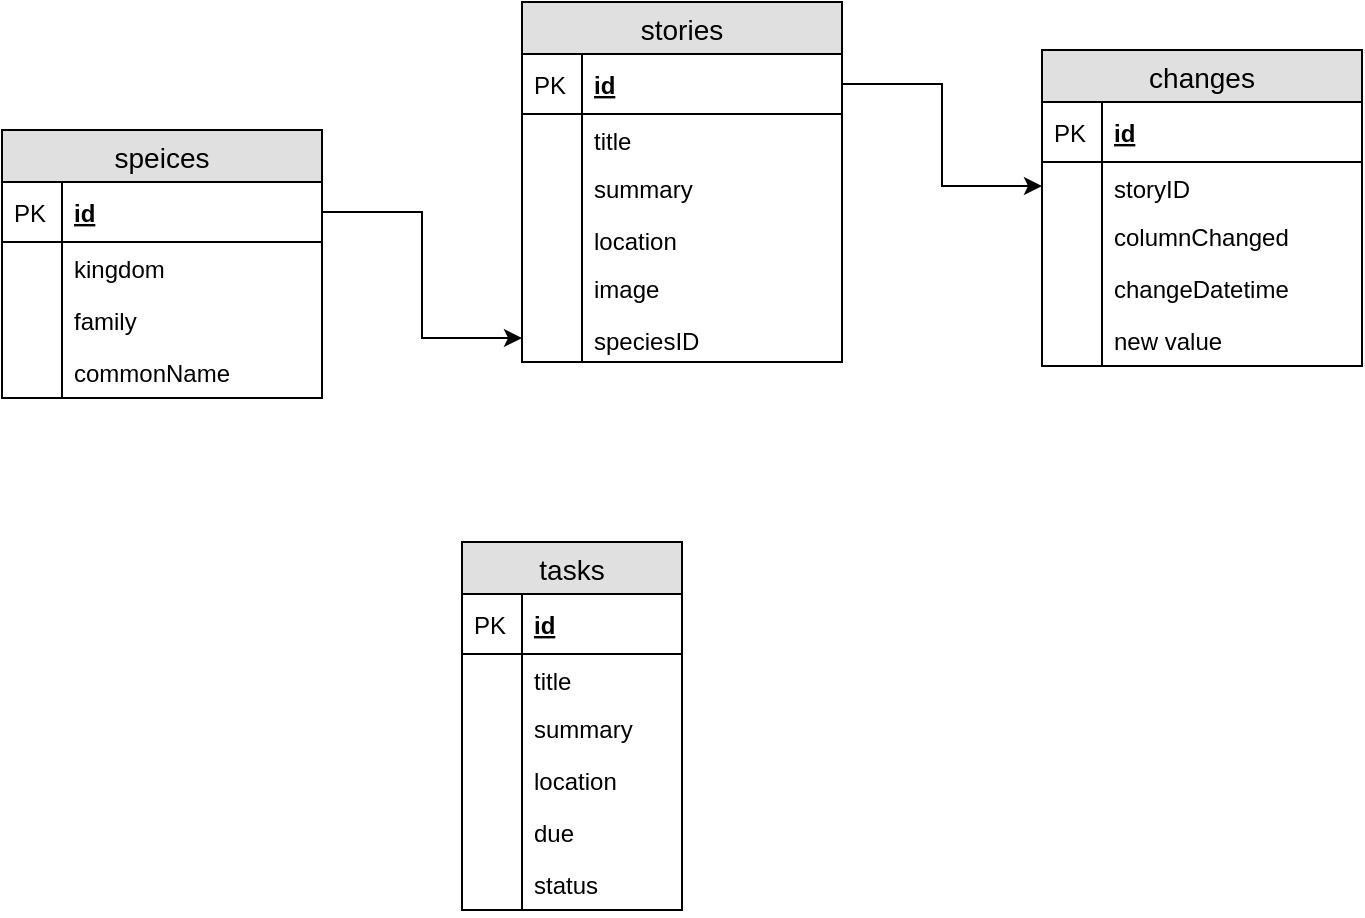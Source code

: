 <mxfile version="13.0.1" type="device"><diagram id="EEhKZ5W4JTLJz8EPN2Xo" name="Page-1"><mxGraphModel dx="1123" dy="829" grid="1" gridSize="10" guides="1" tooltips="1" connect="1" arrows="1" fold="1" page="1" pageScale="1" pageWidth="1654" pageHeight="1169" math="0" shadow="0"><root><mxCell id="0"/><mxCell id="1" parent="0"/><mxCell id="TkRpWJEvrFnEcF9uA4BI-29" value="speices" style="swimlane;fontStyle=0;childLayout=stackLayout;horizontal=1;startSize=26;fillColor=#e0e0e0;horizontalStack=0;resizeParent=1;resizeParentMax=0;resizeLast=0;collapsible=1;marginBottom=0;swimlaneFillColor=#ffffff;align=center;fontSize=14;fontColor=#000000;" parent="1" vertex="1"><mxGeometry x="70" y="300" width="160" height="134" as="geometry"/></mxCell><mxCell id="TkRpWJEvrFnEcF9uA4BI-30" value="id" style="shape=partialRectangle;top=0;left=0;right=0;bottom=1;align=left;verticalAlign=middle;fillColor=none;spacingLeft=34;spacingRight=4;overflow=hidden;rotatable=0;points=[[0,0.5],[1,0.5]];portConstraint=eastwest;dropTarget=0;fontStyle=5;fontSize=12;fontColor=#000000;" parent="TkRpWJEvrFnEcF9uA4BI-29" vertex="1"><mxGeometry y="26" width="160" height="30" as="geometry"/></mxCell><mxCell id="TkRpWJEvrFnEcF9uA4BI-31" value="PK" style="shape=partialRectangle;top=0;left=0;bottom=0;fillColor=none;align=left;verticalAlign=middle;spacingLeft=4;spacingRight=4;overflow=hidden;rotatable=0;points=[];portConstraint=eastwest;part=1;fontSize=12;fontColor=#000000;" parent="TkRpWJEvrFnEcF9uA4BI-30" vertex="1" connectable="0"><mxGeometry width="30" height="30" as="geometry"/></mxCell><mxCell id="TkRpWJEvrFnEcF9uA4BI-34" value="kingdom" style="shape=partialRectangle;top=0;left=0;right=0;bottom=0;align=left;verticalAlign=top;fillColor=none;spacingLeft=34;spacingRight=4;overflow=hidden;rotatable=0;points=[[0,0.5],[1,0.5]];portConstraint=eastwest;dropTarget=0;fontSize=12;fontColor=#000000;" parent="TkRpWJEvrFnEcF9uA4BI-29" vertex="1"><mxGeometry y="56" width="160" height="26" as="geometry"/></mxCell><mxCell id="TkRpWJEvrFnEcF9uA4BI-35" value="" style="shape=partialRectangle;top=0;left=0;bottom=0;fillColor=none;align=left;verticalAlign=top;spacingLeft=4;spacingRight=4;overflow=hidden;rotatable=0;points=[];portConstraint=eastwest;part=1;fontSize=12;fontColor=#000000;" parent="TkRpWJEvrFnEcF9uA4BI-34" vertex="1" connectable="0"><mxGeometry width="30" height="26" as="geometry"/></mxCell><mxCell id="TkRpWJEvrFnEcF9uA4BI-36" value="family" style="shape=partialRectangle;top=0;left=0;right=0;bottom=0;align=left;verticalAlign=top;fillColor=none;spacingLeft=34;spacingRight=4;overflow=hidden;rotatable=0;points=[[0,0.5],[1,0.5]];portConstraint=eastwest;dropTarget=0;fontSize=12;fontColor=#000000;" parent="TkRpWJEvrFnEcF9uA4BI-29" vertex="1"><mxGeometry y="82" width="160" height="26" as="geometry"/></mxCell><mxCell id="TkRpWJEvrFnEcF9uA4BI-37" value="" style="shape=partialRectangle;top=0;left=0;bottom=0;fillColor=none;align=left;verticalAlign=top;spacingLeft=4;spacingRight=4;overflow=hidden;rotatable=0;points=[];portConstraint=eastwest;part=1;fontSize=12;fontColor=#000000;" parent="TkRpWJEvrFnEcF9uA4BI-36" vertex="1" connectable="0"><mxGeometry width="30" height="26" as="geometry"/></mxCell><mxCell id="TkRpWJEvrFnEcF9uA4BI-38" value="commonName" style="shape=partialRectangle;top=0;left=0;right=0;bottom=0;align=left;verticalAlign=top;fillColor=none;spacingLeft=34;spacingRight=4;overflow=hidden;rotatable=0;points=[[0,0.5],[1,0.5]];portConstraint=eastwest;dropTarget=0;fontSize=12;fontColor=#000000;" parent="TkRpWJEvrFnEcF9uA4BI-29" vertex="1"><mxGeometry y="108" width="160" height="26" as="geometry"/></mxCell><mxCell id="TkRpWJEvrFnEcF9uA4BI-39" value="" style="shape=partialRectangle;top=0;left=0;bottom=0;fillColor=none;align=left;verticalAlign=top;spacingLeft=4;spacingRight=4;overflow=hidden;rotatable=0;points=[];portConstraint=eastwest;part=1;fontSize=12;fontColor=#000000;" parent="TkRpWJEvrFnEcF9uA4BI-38" vertex="1" connectable="0"><mxGeometry width="30" height="26" as="geometry"/></mxCell><mxCell id="TkRpWJEvrFnEcF9uA4BI-43" style="edgeStyle=orthogonalEdgeStyle;rounded=0;orthogonalLoop=1;jettySize=auto;html=1;exitX=1;exitY=0.5;exitDx=0;exitDy=0;entryX=0;entryY=0.5;entryDx=0;entryDy=0;" parent="1" source="TkRpWJEvrFnEcF9uA4BI-30" target="TkRpWJEvrFnEcF9uA4BI-27" edge="1"><mxGeometry relative="1" as="geometry"/></mxCell><mxCell id="TkRpWJEvrFnEcF9uA4BI-45" style="edgeStyle=orthogonalEdgeStyle;rounded=0;orthogonalLoop=1;jettySize=auto;html=1;exitX=1;exitY=0.5;exitDx=0;exitDy=0;entryX=0;entryY=0.5;entryDx=0;entryDy=0;" parent="1" source="FgcwcCKLsDNJo95z20K6-2" target="TkRpWJEvrFnEcF9uA4BI-4" edge="1"><mxGeometry relative="1" as="geometry"/></mxCell><mxCell id="TkRpWJEvrFnEcF9uA4BI-1" value="changes" style="swimlane;fontStyle=0;childLayout=stackLayout;horizontal=1;startSize=26;fillColor=#e0e0e0;horizontalStack=0;resizeParent=1;resizeParentMax=0;resizeLast=0;collapsible=1;marginBottom=0;swimlaneFillColor=#ffffff;align=center;fontSize=14;fontColor=#000000;" parent="1" vertex="1"><mxGeometry x="590" y="260" width="160" height="158" as="geometry"/></mxCell><mxCell id="TkRpWJEvrFnEcF9uA4BI-2" value="id" style="shape=partialRectangle;top=0;left=0;right=0;bottom=1;align=left;verticalAlign=middle;fillColor=none;spacingLeft=34;spacingRight=4;overflow=hidden;rotatable=0;points=[[0,0.5],[1,0.5]];portConstraint=eastwest;dropTarget=0;fontStyle=5;fontSize=12;fontColor=#000000;" parent="TkRpWJEvrFnEcF9uA4BI-1" vertex="1"><mxGeometry y="26" width="160" height="30" as="geometry"/></mxCell><mxCell id="TkRpWJEvrFnEcF9uA4BI-3" value="PK" style="shape=partialRectangle;top=0;left=0;bottom=0;fillColor=none;align=left;verticalAlign=middle;spacingLeft=4;spacingRight=4;overflow=hidden;rotatable=0;points=[];portConstraint=eastwest;part=1;fontSize=12;fontColor=#000000;" parent="TkRpWJEvrFnEcF9uA4BI-2" vertex="1" connectable="0"><mxGeometry width="30" height="30" as="geometry"/></mxCell><mxCell id="TkRpWJEvrFnEcF9uA4BI-4" value="storyID" style="shape=partialRectangle;top=0;left=0;right=0;bottom=0;align=left;verticalAlign=top;fillColor=none;spacingLeft=34;spacingRight=4;overflow=hidden;rotatable=0;points=[[0,0.5],[1,0.5]];portConstraint=eastwest;dropTarget=0;fontSize=12;fontColor=#000000;" parent="TkRpWJEvrFnEcF9uA4BI-1" vertex="1"><mxGeometry y="56" width="160" height="24" as="geometry"/></mxCell><mxCell id="TkRpWJEvrFnEcF9uA4BI-5" value="" style="shape=partialRectangle;top=0;left=0;bottom=0;fillColor=none;align=left;verticalAlign=top;spacingLeft=4;spacingRight=4;overflow=hidden;rotatable=0;points=[];portConstraint=eastwest;part=1;fontSize=12;fontColor=#000000;" parent="TkRpWJEvrFnEcF9uA4BI-4" vertex="1" connectable="0"><mxGeometry width="30" height="24" as="geometry"/></mxCell><mxCell id="TkRpWJEvrFnEcF9uA4BI-6" value="columnChanged" style="shape=partialRectangle;top=0;left=0;right=0;bottom=0;align=left;verticalAlign=top;fillColor=none;spacingLeft=34;spacingRight=4;overflow=hidden;rotatable=0;points=[[0,0.5],[1,0.5]];portConstraint=eastwest;dropTarget=0;fontSize=12;fontColor=#000000;" parent="TkRpWJEvrFnEcF9uA4BI-1" vertex="1"><mxGeometry y="80" width="160" height="26" as="geometry"/></mxCell><mxCell id="TkRpWJEvrFnEcF9uA4BI-7" value="" style="shape=partialRectangle;top=0;left=0;bottom=0;fillColor=none;align=left;verticalAlign=top;spacingLeft=4;spacingRight=4;overflow=hidden;rotatable=0;points=[];portConstraint=eastwest;part=1;fontSize=12;fontColor=#000000;" parent="TkRpWJEvrFnEcF9uA4BI-6" vertex="1" connectable="0"><mxGeometry width="30" height="26" as="geometry"/></mxCell><mxCell id="TkRpWJEvrFnEcF9uA4BI-23" value="changeDatetime" style="shape=partialRectangle;top=0;left=0;right=0;bottom=0;align=left;verticalAlign=top;fillColor=none;spacingLeft=34;spacingRight=4;overflow=hidden;rotatable=0;points=[[0,0.5],[1,0.5]];portConstraint=eastwest;dropTarget=0;fontSize=12;fontColor=#000000;" parent="TkRpWJEvrFnEcF9uA4BI-1" vertex="1"><mxGeometry y="106" width="160" height="26" as="geometry"/></mxCell><mxCell id="TkRpWJEvrFnEcF9uA4BI-24" value="" style="shape=partialRectangle;top=0;left=0;bottom=0;fillColor=none;align=left;verticalAlign=top;spacingLeft=4;spacingRight=4;overflow=hidden;rotatable=0;points=[];portConstraint=eastwest;part=1;fontSize=12;fontColor=#000000;" parent="TkRpWJEvrFnEcF9uA4BI-23" vertex="1" connectable="0"><mxGeometry width="30" height="26" as="geometry"/></mxCell><mxCell id="TkRpWJEvrFnEcF9uA4BI-25" value="new value" style="shape=partialRectangle;top=0;left=0;right=0;bottom=0;align=left;verticalAlign=top;fillColor=none;spacingLeft=34;spacingRight=4;overflow=hidden;rotatable=0;points=[[0,0.5],[1,0.5]];portConstraint=eastwest;dropTarget=0;fontSize=12;fontColor=#000000;" parent="TkRpWJEvrFnEcF9uA4BI-1" vertex="1"><mxGeometry y="132" width="160" height="26" as="geometry"/></mxCell><mxCell id="TkRpWJEvrFnEcF9uA4BI-26" value="" style="shape=partialRectangle;top=0;left=0;bottom=0;fillColor=none;align=left;verticalAlign=top;spacingLeft=4;spacingRight=4;overflow=hidden;rotatable=0;points=[];portConstraint=eastwest;part=1;fontSize=12;fontColor=#000000;" parent="TkRpWJEvrFnEcF9uA4BI-25" vertex="1" connectable="0"><mxGeometry width="30" height="26" as="geometry"/></mxCell><mxCell id="TkRpWJEvrFnEcF9uA4BI-46" value="tasks" style="swimlane;fontStyle=0;childLayout=stackLayout;horizontal=1;startSize=26;fillColor=#e0e0e0;horizontalStack=0;resizeParent=1;resizeParentMax=0;resizeLast=0;collapsible=1;marginBottom=0;swimlaneFillColor=#ffffff;align=center;fontSize=14;fontColor=#000000;" parent="1" vertex="1"><mxGeometry x="300" y="506" width="110" height="184" as="geometry"><mxRectangle x="300" y="506" width="70" height="26" as="alternateBounds"/></mxGeometry></mxCell><mxCell id="TkRpWJEvrFnEcF9uA4BI-47" value="id" style="shape=partialRectangle;top=0;left=0;right=0;bottom=1;align=left;verticalAlign=middle;fillColor=none;spacingLeft=34;spacingRight=4;overflow=hidden;rotatable=0;points=[[0,0.5],[1,0.5]];portConstraint=eastwest;dropTarget=0;fontStyle=5;fontSize=12;fontColor=#000000;" parent="TkRpWJEvrFnEcF9uA4BI-46" vertex="1"><mxGeometry y="26" width="110" height="30" as="geometry"/></mxCell><mxCell id="TkRpWJEvrFnEcF9uA4BI-48" value="PK" style="shape=partialRectangle;top=0;left=0;bottom=0;fillColor=none;align=left;verticalAlign=middle;spacingLeft=4;spacingRight=4;overflow=hidden;rotatable=0;points=[];portConstraint=eastwest;part=1;fontSize=12;fontColor=#000000;" parent="TkRpWJEvrFnEcF9uA4BI-47" vertex="1" connectable="0"><mxGeometry width="30" height="30" as="geometry"/></mxCell><mxCell id="TkRpWJEvrFnEcF9uA4BI-49" value="title" style="shape=partialRectangle;top=0;left=0;right=0;bottom=0;align=left;verticalAlign=top;fillColor=none;spacingLeft=34;spacingRight=4;overflow=hidden;rotatable=0;points=[[0,0.5],[1,0.5]];portConstraint=eastwest;dropTarget=0;fontSize=12;fontColor=#000000;" parent="TkRpWJEvrFnEcF9uA4BI-46" vertex="1"><mxGeometry y="56" width="110" height="24" as="geometry"/></mxCell><mxCell id="TkRpWJEvrFnEcF9uA4BI-50" value="" style="shape=partialRectangle;top=0;left=0;bottom=0;fillColor=none;align=left;verticalAlign=top;spacingLeft=4;spacingRight=4;overflow=hidden;rotatable=0;points=[];portConstraint=eastwest;part=1;fontSize=12;fontColor=#000000;" parent="TkRpWJEvrFnEcF9uA4BI-49" vertex="1" connectable="0"><mxGeometry width="30" height="24" as="geometry"/></mxCell><mxCell id="TkRpWJEvrFnEcF9uA4BI-51" value="summary" style="shape=partialRectangle;top=0;left=0;right=0;bottom=0;align=left;verticalAlign=top;fillColor=none;spacingLeft=34;spacingRight=4;overflow=hidden;rotatable=0;points=[[0,0.5],[1,0.5]];portConstraint=eastwest;dropTarget=0;fontSize=12;fontColor=#000000;" parent="TkRpWJEvrFnEcF9uA4BI-46" vertex="1"><mxGeometry y="80" width="110" height="26" as="geometry"/></mxCell><mxCell id="TkRpWJEvrFnEcF9uA4BI-52" value="" style="shape=partialRectangle;top=0;left=0;bottom=0;fillColor=none;align=left;verticalAlign=top;spacingLeft=4;spacingRight=4;overflow=hidden;rotatable=0;points=[];portConstraint=eastwest;part=1;fontSize=12;fontColor=#000000;" parent="TkRpWJEvrFnEcF9uA4BI-51" vertex="1" connectable="0"><mxGeometry width="30" height="26" as="geometry"/></mxCell><mxCell id="F1e8w2UF3TDDMIGGnk_B-3" value="location" style="shape=partialRectangle;top=0;left=0;right=0;bottom=0;align=left;verticalAlign=top;fillColor=none;spacingLeft=34;spacingRight=4;overflow=hidden;rotatable=0;points=[[0,0.5],[1,0.5]];portConstraint=eastwest;dropTarget=0;fontSize=12;fontColor=#000000;" vertex="1" parent="TkRpWJEvrFnEcF9uA4BI-46"><mxGeometry y="106" width="110" height="26" as="geometry"/></mxCell><mxCell id="F1e8w2UF3TDDMIGGnk_B-4" value="" style="shape=partialRectangle;top=0;left=0;bottom=0;fillColor=none;align=left;verticalAlign=top;spacingLeft=4;spacingRight=4;overflow=hidden;rotatable=0;points=[];portConstraint=eastwest;part=1;fontSize=12;fontColor=#000000;" vertex="1" connectable="0" parent="F1e8w2UF3TDDMIGGnk_B-3"><mxGeometry width="30" height="26" as="geometry"/></mxCell><mxCell id="TkRpWJEvrFnEcF9uA4BI-57" value="due" style="shape=partialRectangle;top=0;left=0;right=0;bottom=0;align=left;verticalAlign=top;fillColor=none;spacingLeft=34;spacingRight=4;overflow=hidden;rotatable=0;points=[[0,0.5],[1,0.5]];portConstraint=eastwest;dropTarget=0;fontSize=12;fontColor=#000000;" parent="TkRpWJEvrFnEcF9uA4BI-46" vertex="1"><mxGeometry y="132" width="110" height="26" as="geometry"/></mxCell><mxCell id="TkRpWJEvrFnEcF9uA4BI-58" value="" style="shape=partialRectangle;top=0;left=0;bottom=0;fillColor=none;align=left;verticalAlign=top;spacingLeft=4;spacingRight=4;overflow=hidden;rotatable=0;points=[];portConstraint=eastwest;part=1;fontSize=12;fontColor=#000000;" parent="TkRpWJEvrFnEcF9uA4BI-57" vertex="1" connectable="0"><mxGeometry width="30" height="26" as="geometry"/></mxCell><mxCell id="TkRpWJEvrFnEcF9uA4BI-59" value="status" style="shape=partialRectangle;top=0;left=0;right=0;bottom=0;align=left;verticalAlign=top;fillColor=none;spacingLeft=34;spacingRight=4;overflow=hidden;rotatable=0;points=[[0,0.5],[1,0.5]];portConstraint=eastwest;dropTarget=0;fontSize=12;fontColor=#000000;" parent="TkRpWJEvrFnEcF9uA4BI-46" vertex="1"><mxGeometry y="158" width="110" height="26" as="geometry"/></mxCell><mxCell id="TkRpWJEvrFnEcF9uA4BI-60" value="" style="shape=partialRectangle;top=0;left=0;bottom=0;fillColor=none;align=left;verticalAlign=top;spacingLeft=4;spacingRight=4;overflow=hidden;rotatable=0;points=[];portConstraint=eastwest;part=1;fontSize=12;fontColor=#000000;" parent="TkRpWJEvrFnEcF9uA4BI-59" vertex="1" connectable="0"><mxGeometry width="30" height="26" as="geometry"/></mxCell><mxCell id="FgcwcCKLsDNJo95z20K6-1" value="stories" style="swimlane;fontStyle=0;childLayout=stackLayout;horizontal=1;startSize=26;fillColor=#e0e0e0;horizontalStack=0;resizeParent=1;resizeParentMax=0;resizeLast=0;collapsible=1;marginBottom=0;swimlaneFillColor=#ffffff;align=center;fontSize=14;fontColor=#000000;" parent="1" vertex="1"><mxGeometry x="330" y="236" width="160" height="180" as="geometry"/></mxCell><mxCell id="FgcwcCKLsDNJo95z20K6-2" value="id" style="shape=partialRectangle;top=0;left=0;right=0;bottom=1;align=left;verticalAlign=middle;fillColor=none;spacingLeft=34;spacingRight=4;overflow=hidden;rotatable=0;points=[[0,0.5],[1,0.5]];portConstraint=eastwest;dropTarget=0;fontStyle=5;fontSize=12;fontColor=#000000;" parent="FgcwcCKLsDNJo95z20K6-1" vertex="1"><mxGeometry y="26" width="160" height="30" as="geometry"/></mxCell><mxCell id="FgcwcCKLsDNJo95z20K6-3" value="PK" style="shape=partialRectangle;top=0;left=0;bottom=0;fillColor=none;align=left;verticalAlign=middle;spacingLeft=4;spacingRight=4;overflow=hidden;rotatable=0;points=[];portConstraint=eastwest;part=1;fontSize=12;fontColor=#000000;" parent="FgcwcCKLsDNJo95z20K6-2" vertex="1" connectable="0"><mxGeometry width="30" height="30" as="geometry"/></mxCell><mxCell id="FgcwcCKLsDNJo95z20K6-4" value="title" style="shape=partialRectangle;top=0;left=0;right=0;bottom=0;align=left;verticalAlign=top;fillColor=none;spacingLeft=34;spacingRight=4;overflow=hidden;rotatable=0;points=[[0,0.5],[1,0.5]];portConstraint=eastwest;dropTarget=0;fontSize=12;fontColor=#000000;" parent="FgcwcCKLsDNJo95z20K6-1" vertex="1"><mxGeometry y="56" width="160" height="24" as="geometry"/></mxCell><mxCell id="FgcwcCKLsDNJo95z20K6-5" value="" style="shape=partialRectangle;top=0;left=0;bottom=0;fillColor=none;align=left;verticalAlign=top;spacingLeft=4;spacingRight=4;overflow=hidden;rotatable=0;points=[];portConstraint=eastwest;part=1;fontSize=12;" parent="FgcwcCKLsDNJo95z20K6-4" vertex="1" connectable="0"><mxGeometry width="30" height="24" as="geometry"/></mxCell><mxCell id="FgcwcCKLsDNJo95z20K6-6" value="summary" style="shape=partialRectangle;top=0;left=0;right=0;bottom=0;align=left;verticalAlign=top;fillColor=none;spacingLeft=34;spacingRight=4;overflow=hidden;rotatable=0;points=[[0,0.5],[1,0.5]];portConstraint=eastwest;dropTarget=0;fontSize=12;fontColor=#000000;" parent="FgcwcCKLsDNJo95z20K6-1" vertex="1"><mxGeometry y="80" width="160" height="26" as="geometry"/></mxCell><mxCell id="FgcwcCKLsDNJo95z20K6-7" value="" style="shape=partialRectangle;top=0;left=0;bottom=0;fillColor=none;align=left;verticalAlign=top;spacingLeft=4;spacingRight=4;overflow=hidden;rotatable=0;points=[];portConstraint=eastwest;part=1;fontSize=12;" parent="FgcwcCKLsDNJo95z20K6-6" vertex="1" connectable="0"><mxGeometry width="30" height="26" as="geometry"/></mxCell><mxCell id="F1e8w2UF3TDDMIGGnk_B-1" value="location" style="shape=partialRectangle;top=0;left=0;right=0;bottom=0;align=left;verticalAlign=top;fillColor=none;spacingLeft=34;spacingRight=4;overflow=hidden;rotatable=0;points=[[0,0.5],[1,0.5]];portConstraint=eastwest;dropTarget=0;fontSize=12;fontColor=#000000;" vertex="1" parent="FgcwcCKLsDNJo95z20K6-1"><mxGeometry y="106" width="160" height="24" as="geometry"/></mxCell><mxCell id="F1e8w2UF3TDDMIGGnk_B-2" value="" style="shape=partialRectangle;top=0;left=0;bottom=0;fillColor=none;align=left;verticalAlign=top;spacingLeft=4;spacingRight=4;overflow=hidden;rotatable=0;points=[];portConstraint=eastwest;part=1;fontSize=12;" vertex="1" connectable="0" parent="F1e8w2UF3TDDMIGGnk_B-1"><mxGeometry width="30" height="24" as="geometry"/></mxCell><mxCell id="FgcwcCKLsDNJo95z20K6-30" value="image&#10;" style="shape=partialRectangle;top=0;left=0;right=0;bottom=0;align=left;verticalAlign=top;fillColor=none;spacingLeft=34;spacingRight=4;overflow=hidden;rotatable=0;points=[[0,0.5],[1,0.5]];portConstraint=eastwest;dropTarget=0;fontSize=12;fontColor=#000000;" parent="FgcwcCKLsDNJo95z20K6-1" vertex="1"><mxGeometry y="130" width="160" height="26" as="geometry"/></mxCell><mxCell id="FgcwcCKLsDNJo95z20K6-31" value="" style="shape=partialRectangle;top=0;left=0;bottom=0;fillColor=none;align=left;verticalAlign=top;spacingLeft=4;spacingRight=4;overflow=hidden;rotatable=0;points=[];portConstraint=eastwest;part=1;fontSize=12;" parent="FgcwcCKLsDNJo95z20K6-30" vertex="1" connectable="0"><mxGeometry width="30" height="26" as="geometry"/></mxCell><mxCell id="TkRpWJEvrFnEcF9uA4BI-27" value="speciesID" style="shape=partialRectangle;top=0;left=0;right=0;bottom=0;align=left;verticalAlign=top;fillColor=none;spacingLeft=34;spacingRight=4;overflow=hidden;rotatable=0;points=[[0,0.5],[1,0.5]];portConstraint=eastwest;dropTarget=0;fontSize=12;fontColor=#000000;" parent="FgcwcCKLsDNJo95z20K6-1" vertex="1"><mxGeometry y="156" width="160" height="24" as="geometry"/></mxCell><mxCell id="TkRpWJEvrFnEcF9uA4BI-28" value="" style="shape=partialRectangle;top=0;left=0;bottom=0;fillColor=none;align=left;verticalAlign=top;spacingLeft=4;spacingRight=4;overflow=hidden;rotatable=0;points=[];portConstraint=eastwest;part=1;fontSize=12;" parent="TkRpWJEvrFnEcF9uA4BI-27" vertex="1" connectable="0"><mxGeometry width="30" height="24" as="geometry"/></mxCell></root></mxGraphModel></diagram></mxfile>